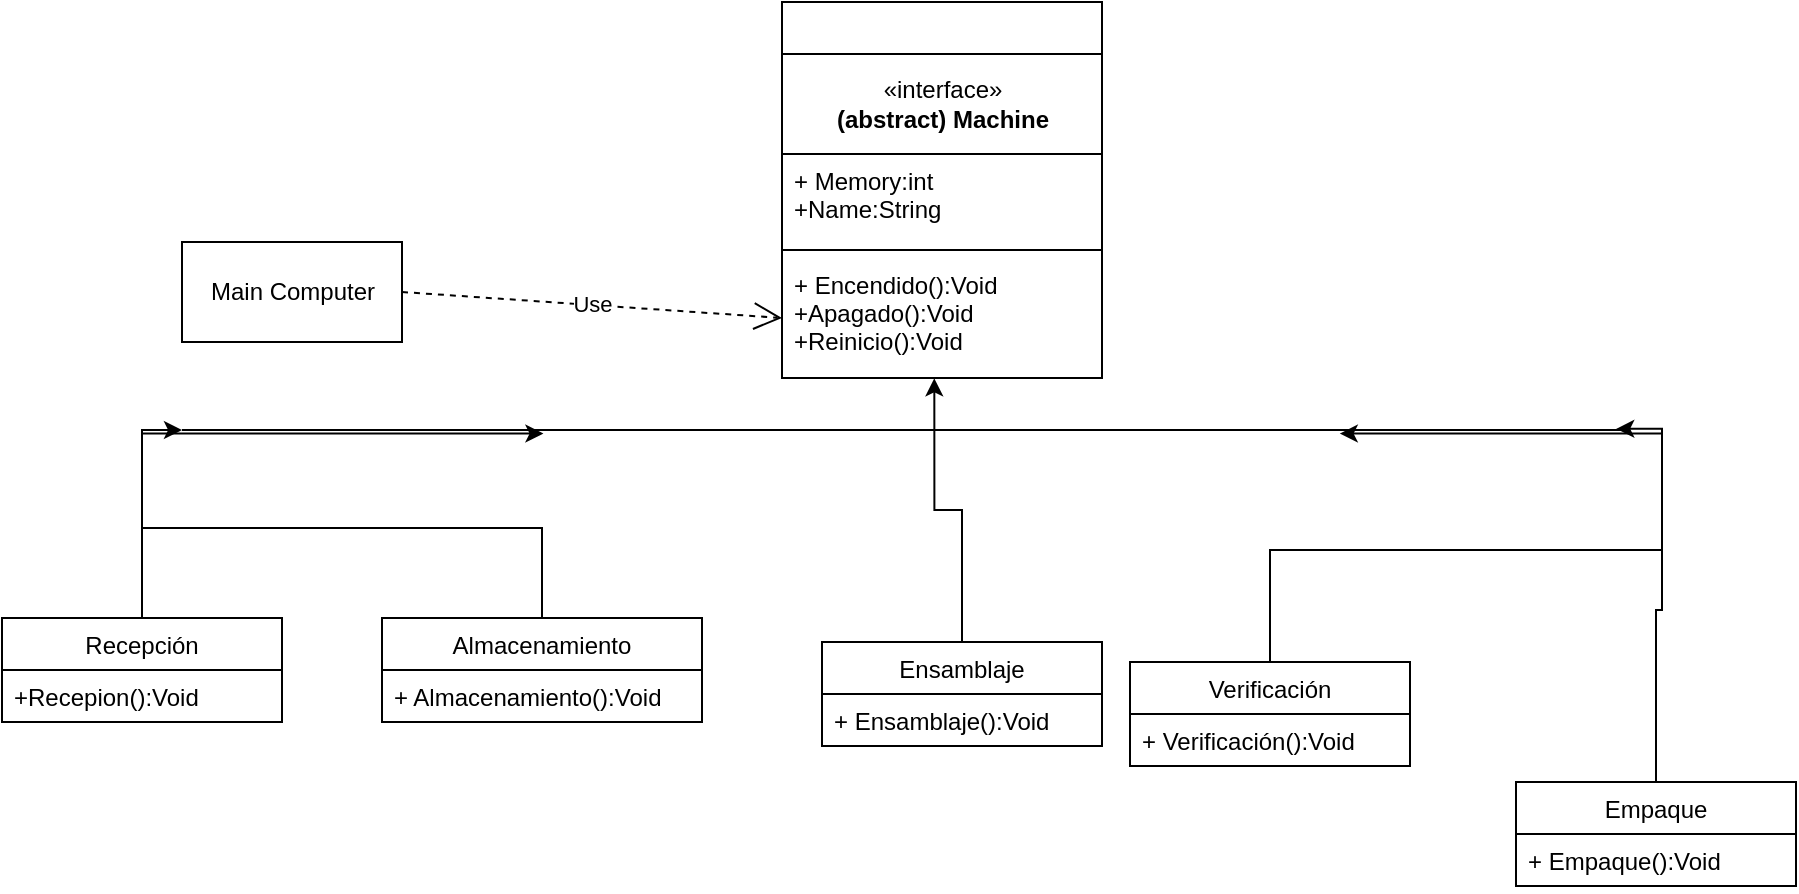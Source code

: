 <mxfile version="12.9.14" type="device"><diagram id="R3i-uopvlgfBp78ZJrWR" name="Page-1"><mxGraphModel dx="1865" dy="499" grid="1" gridSize="10" guides="1" tooltips="1" connect="1" arrows="1" fold="1" page="1" pageScale="1" pageWidth="827" pageHeight="1169" math="0" shadow="0"><root><mxCell id="0"/><mxCell id="1" parent="0"/><mxCell id="iRUaufHLbm57oOExZsS5-34" style="edgeStyle=orthogonalEdgeStyle;rounded=0;orthogonalLoop=1;jettySize=auto;html=1;exitX=0.5;exitY=0;exitDx=0;exitDy=0;" parent="1" source="iRUaufHLbm57oOExZsS5-9" target="iRUaufHLbm57oOExZsS5-32" edge="1"><mxGeometry relative="1" as="geometry"/></mxCell><mxCell id="iRUaufHLbm57oOExZsS5-35" style="edgeStyle=orthogonalEdgeStyle;rounded=0;orthogonalLoop=1;jettySize=auto;html=1;exitX=0.5;exitY=0;exitDx=0;exitDy=0;entryX=0.251;entryY=0.725;entryDx=0;entryDy=0;entryPerimeter=0;" parent="1" source="iRUaufHLbm57oOExZsS5-14" target="iRUaufHLbm57oOExZsS5-32" edge="1"><mxGeometry relative="1" as="geometry"/></mxCell><mxCell id="iRUaufHLbm57oOExZsS5-14" value="Almacenamiento" style="swimlane;fontStyle=0;childLayout=stackLayout;horizontal=1;startSize=26;fillColor=none;horizontalStack=0;resizeParent=1;resizeParentMax=0;resizeLast=0;collapsible=1;marginBottom=0;" parent="1" vertex="1"><mxGeometry x="120" y="348" width="160" height="52" as="geometry"/></mxCell><mxCell id="iRUaufHLbm57oOExZsS5-15" value="+ Almacenamiento():Void" style="text;strokeColor=none;fillColor=none;align=left;verticalAlign=top;spacingLeft=4;spacingRight=4;overflow=hidden;rotatable=0;points=[[0,0.5],[1,0.5]];portConstraint=eastwest;" parent="iRUaufHLbm57oOExZsS5-14" vertex="1"><mxGeometry y="26" width="160" height="26" as="geometry"/></mxCell><mxCell id="iRUaufHLbm57oOExZsS5-31" style="edgeStyle=orthogonalEdgeStyle;rounded=0;orthogonalLoop=1;jettySize=auto;html=1;exitX=0.5;exitY=0;exitDx=0;exitDy=0;entryX=0.476;entryY=1.003;entryDx=0;entryDy=0;entryPerimeter=0;" parent="1" source="iRUaufHLbm57oOExZsS5-22" target="iRUaufHLbm57oOExZsS5-8" edge="1"><mxGeometry relative="1" as="geometry"/></mxCell><mxCell id="iRUaufHLbm57oOExZsS5-22" value="Ensamblaje" style="swimlane;fontStyle=0;childLayout=stackLayout;horizontal=1;startSize=26;fillColor=none;horizontalStack=0;resizeParent=1;resizeParentMax=0;resizeLast=0;collapsible=1;marginBottom=0;" parent="1" vertex="1"><mxGeometry x="340" y="360" width="140" height="52" as="geometry"/></mxCell><mxCell id="iRUaufHLbm57oOExZsS5-23" value="+ Ensamblaje():Void" style="text;strokeColor=none;fillColor=none;align=left;verticalAlign=top;spacingLeft=4;spacingRight=4;overflow=hidden;rotatable=0;points=[[0,0.5],[1,0.5]];portConstraint=eastwest;" parent="iRUaufHLbm57oOExZsS5-22" vertex="1"><mxGeometry y="26" width="140" height="26" as="geometry"/></mxCell><mxCell id="iRUaufHLbm57oOExZsS5-32" value="" style="line;strokeWidth=1;fillColor=none;align=left;verticalAlign=middle;spacingTop=-1;spacingLeft=3;spacingRight=3;rotatable=0;labelPosition=right;points=[];portConstraint=eastwest;" parent="1" vertex="1"><mxGeometry x="20" y="250" width="720" height="8" as="geometry"/></mxCell><mxCell id="iRUaufHLbm57oOExZsS5-9" value="Recepción" style="swimlane;fontStyle=0;childLayout=stackLayout;horizontal=1;startSize=26;fillColor=none;horizontalStack=0;resizeParent=1;resizeParentMax=0;resizeLast=0;collapsible=1;marginBottom=0;" parent="1" vertex="1"><mxGeometry x="-70" y="348" width="140" height="52" as="geometry"/></mxCell><mxCell id="iRUaufHLbm57oOExZsS5-10" value="+Recepion():Void" style="text;strokeColor=none;fillColor=none;align=left;verticalAlign=top;spacingLeft=4;spacingRight=4;overflow=hidden;rotatable=0;points=[[0,0.5],[1,0.5]];portConstraint=eastwest;" parent="iRUaufHLbm57oOExZsS5-9" vertex="1"><mxGeometry y="26" width="140" height="26" as="geometry"/></mxCell><mxCell id="iRUaufHLbm57oOExZsS5-37" style="edgeStyle=orthogonalEdgeStyle;rounded=0;orthogonalLoop=1;jettySize=auto;html=1;exitX=0.5;exitY=0;exitDx=0;exitDy=0;entryX=0.804;entryY=0.725;entryDx=0;entryDy=0;entryPerimeter=0;" parent="1" source="iRUaufHLbm57oOExZsS5-18" target="iRUaufHLbm57oOExZsS5-32" edge="1"><mxGeometry relative="1" as="geometry"/></mxCell><mxCell id="iRUaufHLbm57oOExZsS5-18" value="Verificación" style="swimlane;fontStyle=0;childLayout=stackLayout;horizontal=1;startSize=26;fillColor=none;horizontalStack=0;resizeParent=1;resizeParentMax=0;resizeLast=0;collapsible=1;marginBottom=0;" parent="1" vertex="1"><mxGeometry x="494" y="370" width="140" height="52" as="geometry"/></mxCell><mxCell id="iRUaufHLbm57oOExZsS5-19" value="+ Verificación():Void" style="text;strokeColor=none;fillColor=none;align=left;verticalAlign=top;spacingLeft=4;spacingRight=4;overflow=hidden;rotatable=0;points=[[0,0.5],[1,0.5]];portConstraint=eastwest;" parent="iRUaufHLbm57oOExZsS5-18" vertex="1"><mxGeometry y="26" width="140" height="26" as="geometry"/></mxCell><mxCell id="iRUaufHLbm57oOExZsS5-36" style="edgeStyle=orthogonalEdgeStyle;rounded=0;orthogonalLoop=1;jettySize=auto;html=1;exitX=0.5;exitY=0;exitDx=0;exitDy=0;entryX=0.996;entryY=0.425;entryDx=0;entryDy=0;entryPerimeter=0;" parent="1" source="iRUaufHLbm57oOExZsS5-26" target="iRUaufHLbm57oOExZsS5-32" edge="1"><mxGeometry relative="1" as="geometry"/></mxCell><mxCell id="iRUaufHLbm57oOExZsS5-26" value="Empaque" style="swimlane;fontStyle=0;childLayout=stackLayout;horizontal=1;startSize=26;fillColor=none;horizontalStack=0;resizeParent=1;resizeParentMax=0;resizeLast=0;collapsible=1;marginBottom=0;" parent="1" vertex="1"><mxGeometry x="687" y="430" width="140" height="52" as="geometry"/></mxCell><mxCell id="iRUaufHLbm57oOExZsS5-27" value="+ Empaque():Void" style="text;strokeColor=none;fillColor=none;align=left;verticalAlign=top;spacingLeft=4;spacingRight=4;overflow=hidden;rotatable=0;points=[[0,0.5],[1,0.5]];portConstraint=eastwest;" parent="iRUaufHLbm57oOExZsS5-26" vertex="1"><mxGeometry y="26" width="140" height="26" as="geometry"/></mxCell><mxCell id="iRUaufHLbm57oOExZsS5-5" value="" style="swimlane;fontStyle=1;align=center;verticalAlign=top;childLayout=stackLayout;horizontal=1;startSize=26;horizontalStack=0;resizeParent=1;resizeParentMax=0;resizeLast=0;collapsible=1;marginBottom=0;" parent="1" vertex="1"><mxGeometry x="320" y="40" width="160" height="188" as="geometry"/></mxCell><mxCell id="iRUaufHLbm57oOExZsS5-38" value="«interface»&lt;br&gt;&lt;span style=&quot;font-weight: 700&quot;&gt;(abstract) Machine&lt;/span&gt;" style="html=1;" parent="iRUaufHLbm57oOExZsS5-5" vertex="1"><mxGeometry y="26" width="160" height="50" as="geometry"/></mxCell><mxCell id="iRUaufHLbm57oOExZsS5-6" value="+ Memory:int&#10;+Name:String" style="text;strokeColor=none;fillColor=none;align=left;verticalAlign=top;spacingLeft=4;spacingRight=4;overflow=hidden;rotatable=0;points=[[0,0.5],[1,0.5]];portConstraint=eastwest;" parent="iRUaufHLbm57oOExZsS5-5" vertex="1"><mxGeometry y="76" width="160" height="44" as="geometry"/></mxCell><mxCell id="iRUaufHLbm57oOExZsS5-7" value="" style="line;strokeWidth=1;fillColor=none;align=left;verticalAlign=middle;spacingTop=-1;spacingLeft=3;spacingRight=3;rotatable=0;labelPosition=right;points=[];portConstraint=eastwest;" parent="iRUaufHLbm57oOExZsS5-5" vertex="1"><mxGeometry y="120" width="160" height="8" as="geometry"/></mxCell><mxCell id="iRUaufHLbm57oOExZsS5-8" value="+ Encendido():Void&#10;+Apagado():Void&#10;+Reinicio():Void" style="text;strokeColor=none;fillColor=none;align=left;verticalAlign=top;spacingLeft=4;spacingRight=4;overflow=hidden;rotatable=0;points=[[0,0.5],[1,0.5]];portConstraint=eastwest;" parent="iRUaufHLbm57oOExZsS5-5" vertex="1"><mxGeometry y="128" width="160" height="60" as="geometry"/></mxCell><mxCell id="iRUaufHLbm57oOExZsS5-39" value="Main Computer" style="html=1;" parent="1" vertex="1"><mxGeometry x="20" y="160" width="110" height="50" as="geometry"/></mxCell><mxCell id="iRUaufHLbm57oOExZsS5-40" value="Use" style="endArrow=open;endSize=12;dashed=1;html=1;exitX=1;exitY=0.5;exitDx=0;exitDy=0;entryX=0;entryY=0.5;entryDx=0;entryDy=0;" parent="1" source="iRUaufHLbm57oOExZsS5-39" target="iRUaufHLbm57oOExZsS5-8" edge="1"><mxGeometry width="160" relative="1" as="geometry"><mxPoint x="140" y="140" as="sourcePoint"/><mxPoint x="300" y="140" as="targetPoint"/></mxGeometry></mxCell></root></mxGraphModel></diagram></mxfile>